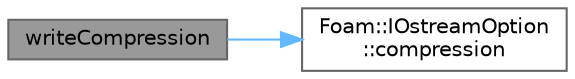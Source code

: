 digraph "writeCompression"
{
 // LATEX_PDF_SIZE
  bgcolor="transparent";
  edge [fontname=Helvetica,fontsize=10,labelfontname=Helvetica,labelfontsize=10];
  node [fontname=Helvetica,fontsize=10,shape=box,height=0.2,width=0.4];
  rankdir="LR";
  Node1 [id="Node000001",label="writeCompression",height=0.2,width=0.4,color="gray40", fillcolor="grey60", style="filled", fontcolor="black",tooltip=" "];
  Node1 -> Node2 [id="edge1_Node000001_Node000002",color="steelblue1",style="solid",tooltip=" "];
  Node2 [id="Node000002",label="Foam::IOstreamOption\l::compression",height=0.2,width=0.4,color="grey40", fillcolor="white", style="filled",URL="$classFoam_1_1IOstreamOption.html#a2762b89dcb0424cff48192d8c3a9c8f7",tooltip=" "];
}
